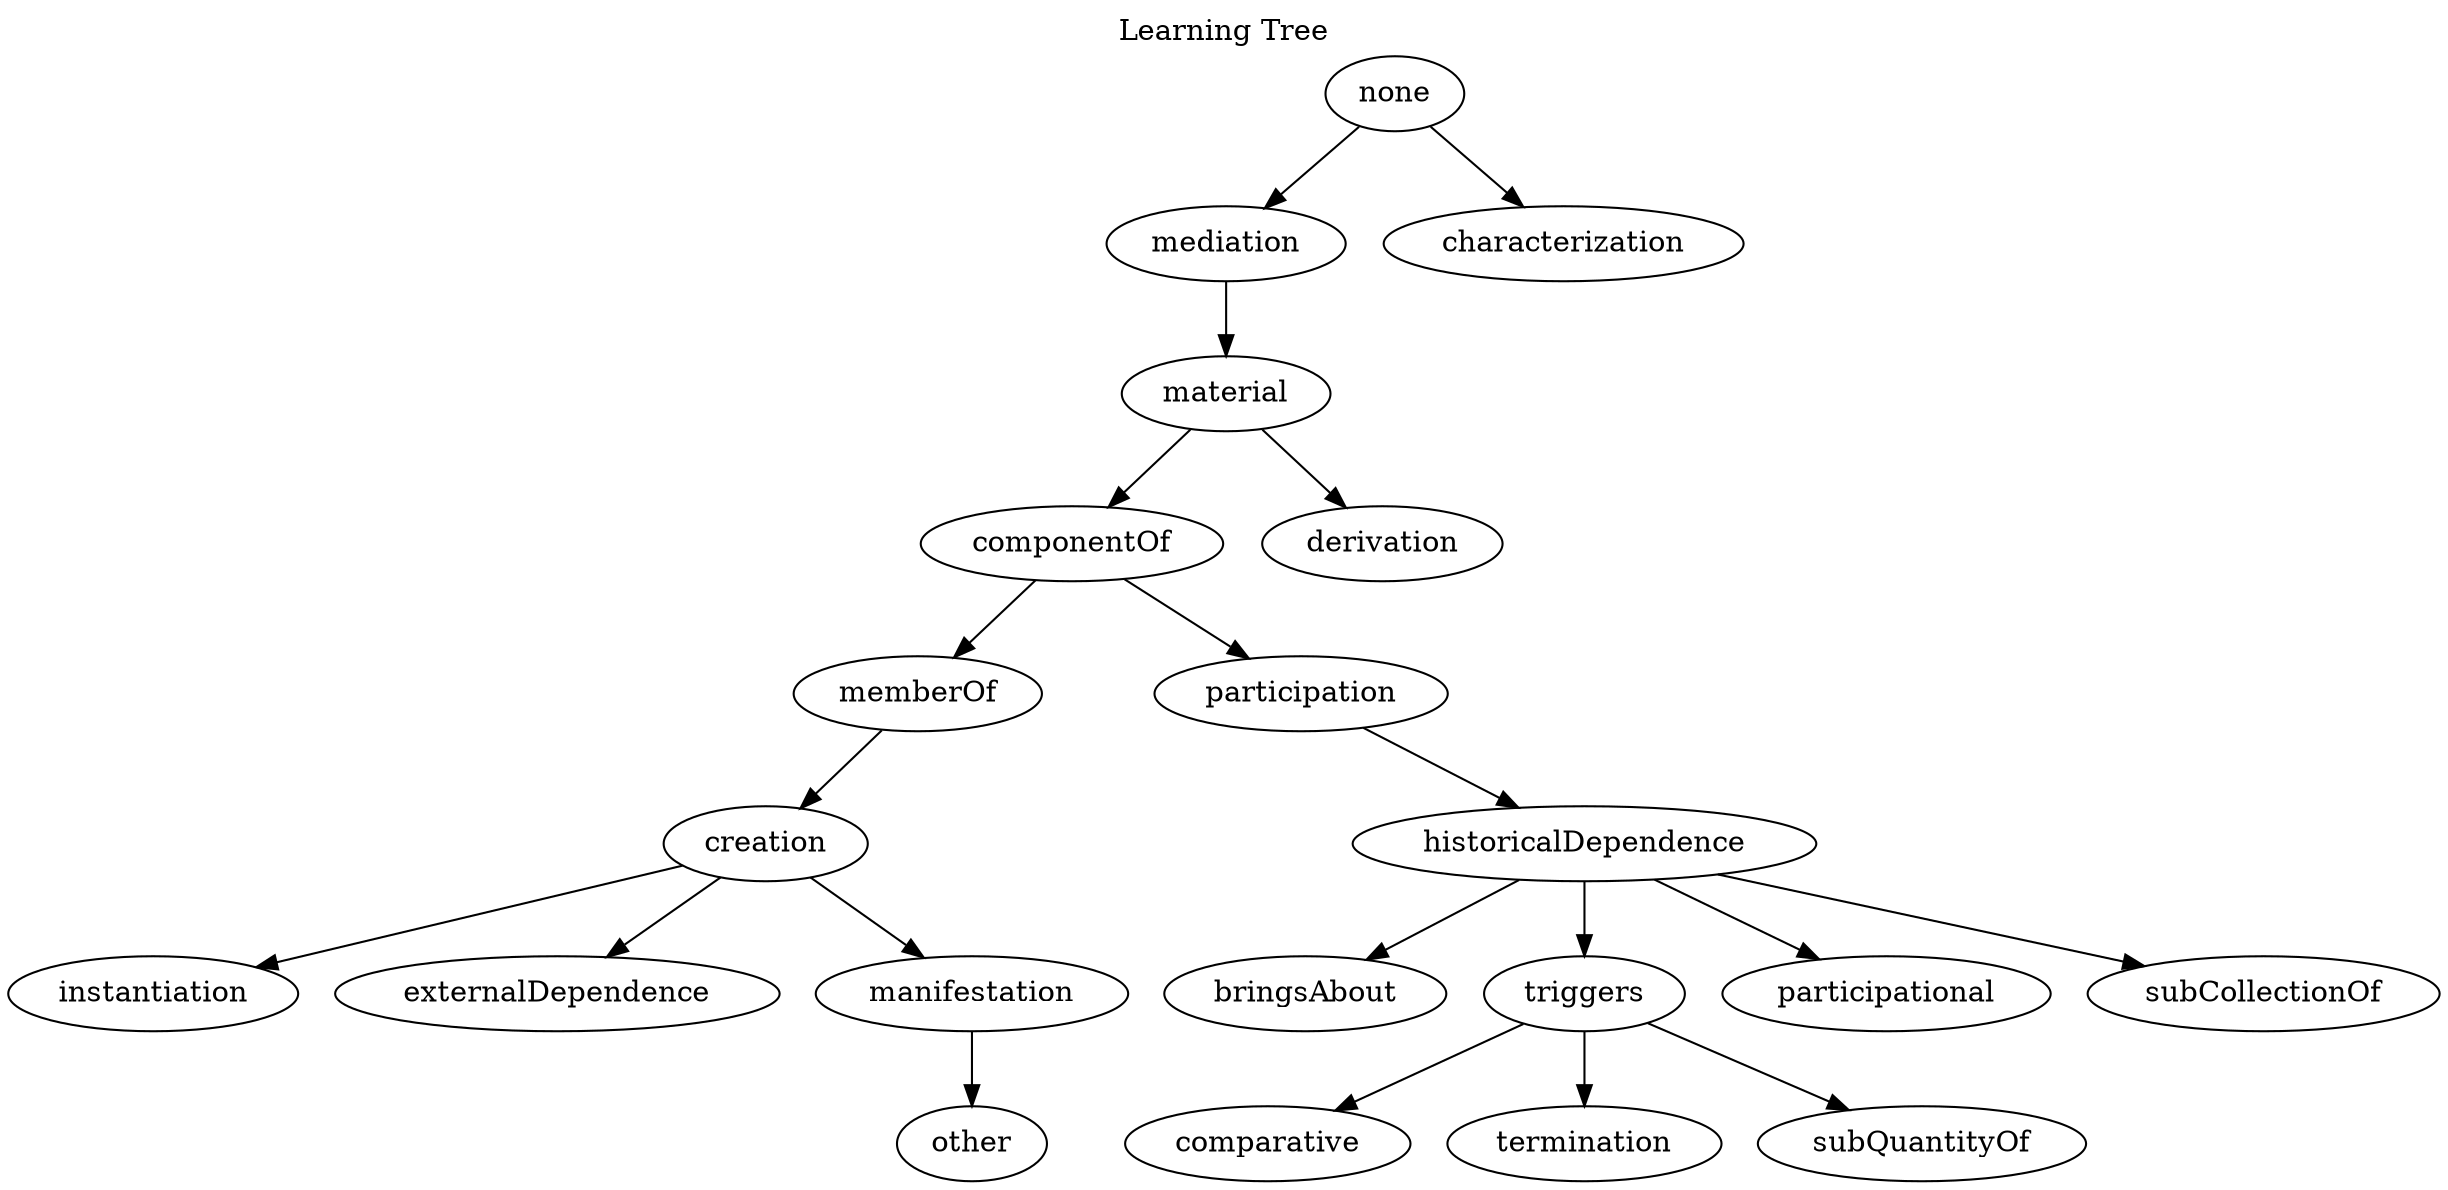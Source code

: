 strict digraph  {
label="Learning Tree";
labelloc=t;
labeljust=c;
none;
mediation;
characterization;
material;
componentOf;
derivation;
memberOf;
participation;
creation;
historicalDependence;
instantiation;
externalDependence;
manifestation;
other;
bringsAbout;
triggers;
participational;
subCollectionOf;
comparative;
termination;
subQuantityOf;
none -> mediation;
none -> characterization;
mediation -> material;
material -> componentOf;
material -> derivation;
componentOf -> memberOf;
componentOf -> participation;
memberOf -> creation;
participation -> historicalDependence;
creation -> instantiation;
creation -> externalDependence;
creation -> manifestation;
historicalDependence -> bringsAbout;
historicalDependence -> triggers;
historicalDependence -> participational;
historicalDependence -> subCollectionOf;
manifestation -> other;
triggers -> comparative;
triggers -> termination;
triggers -> subQuantityOf;
}
